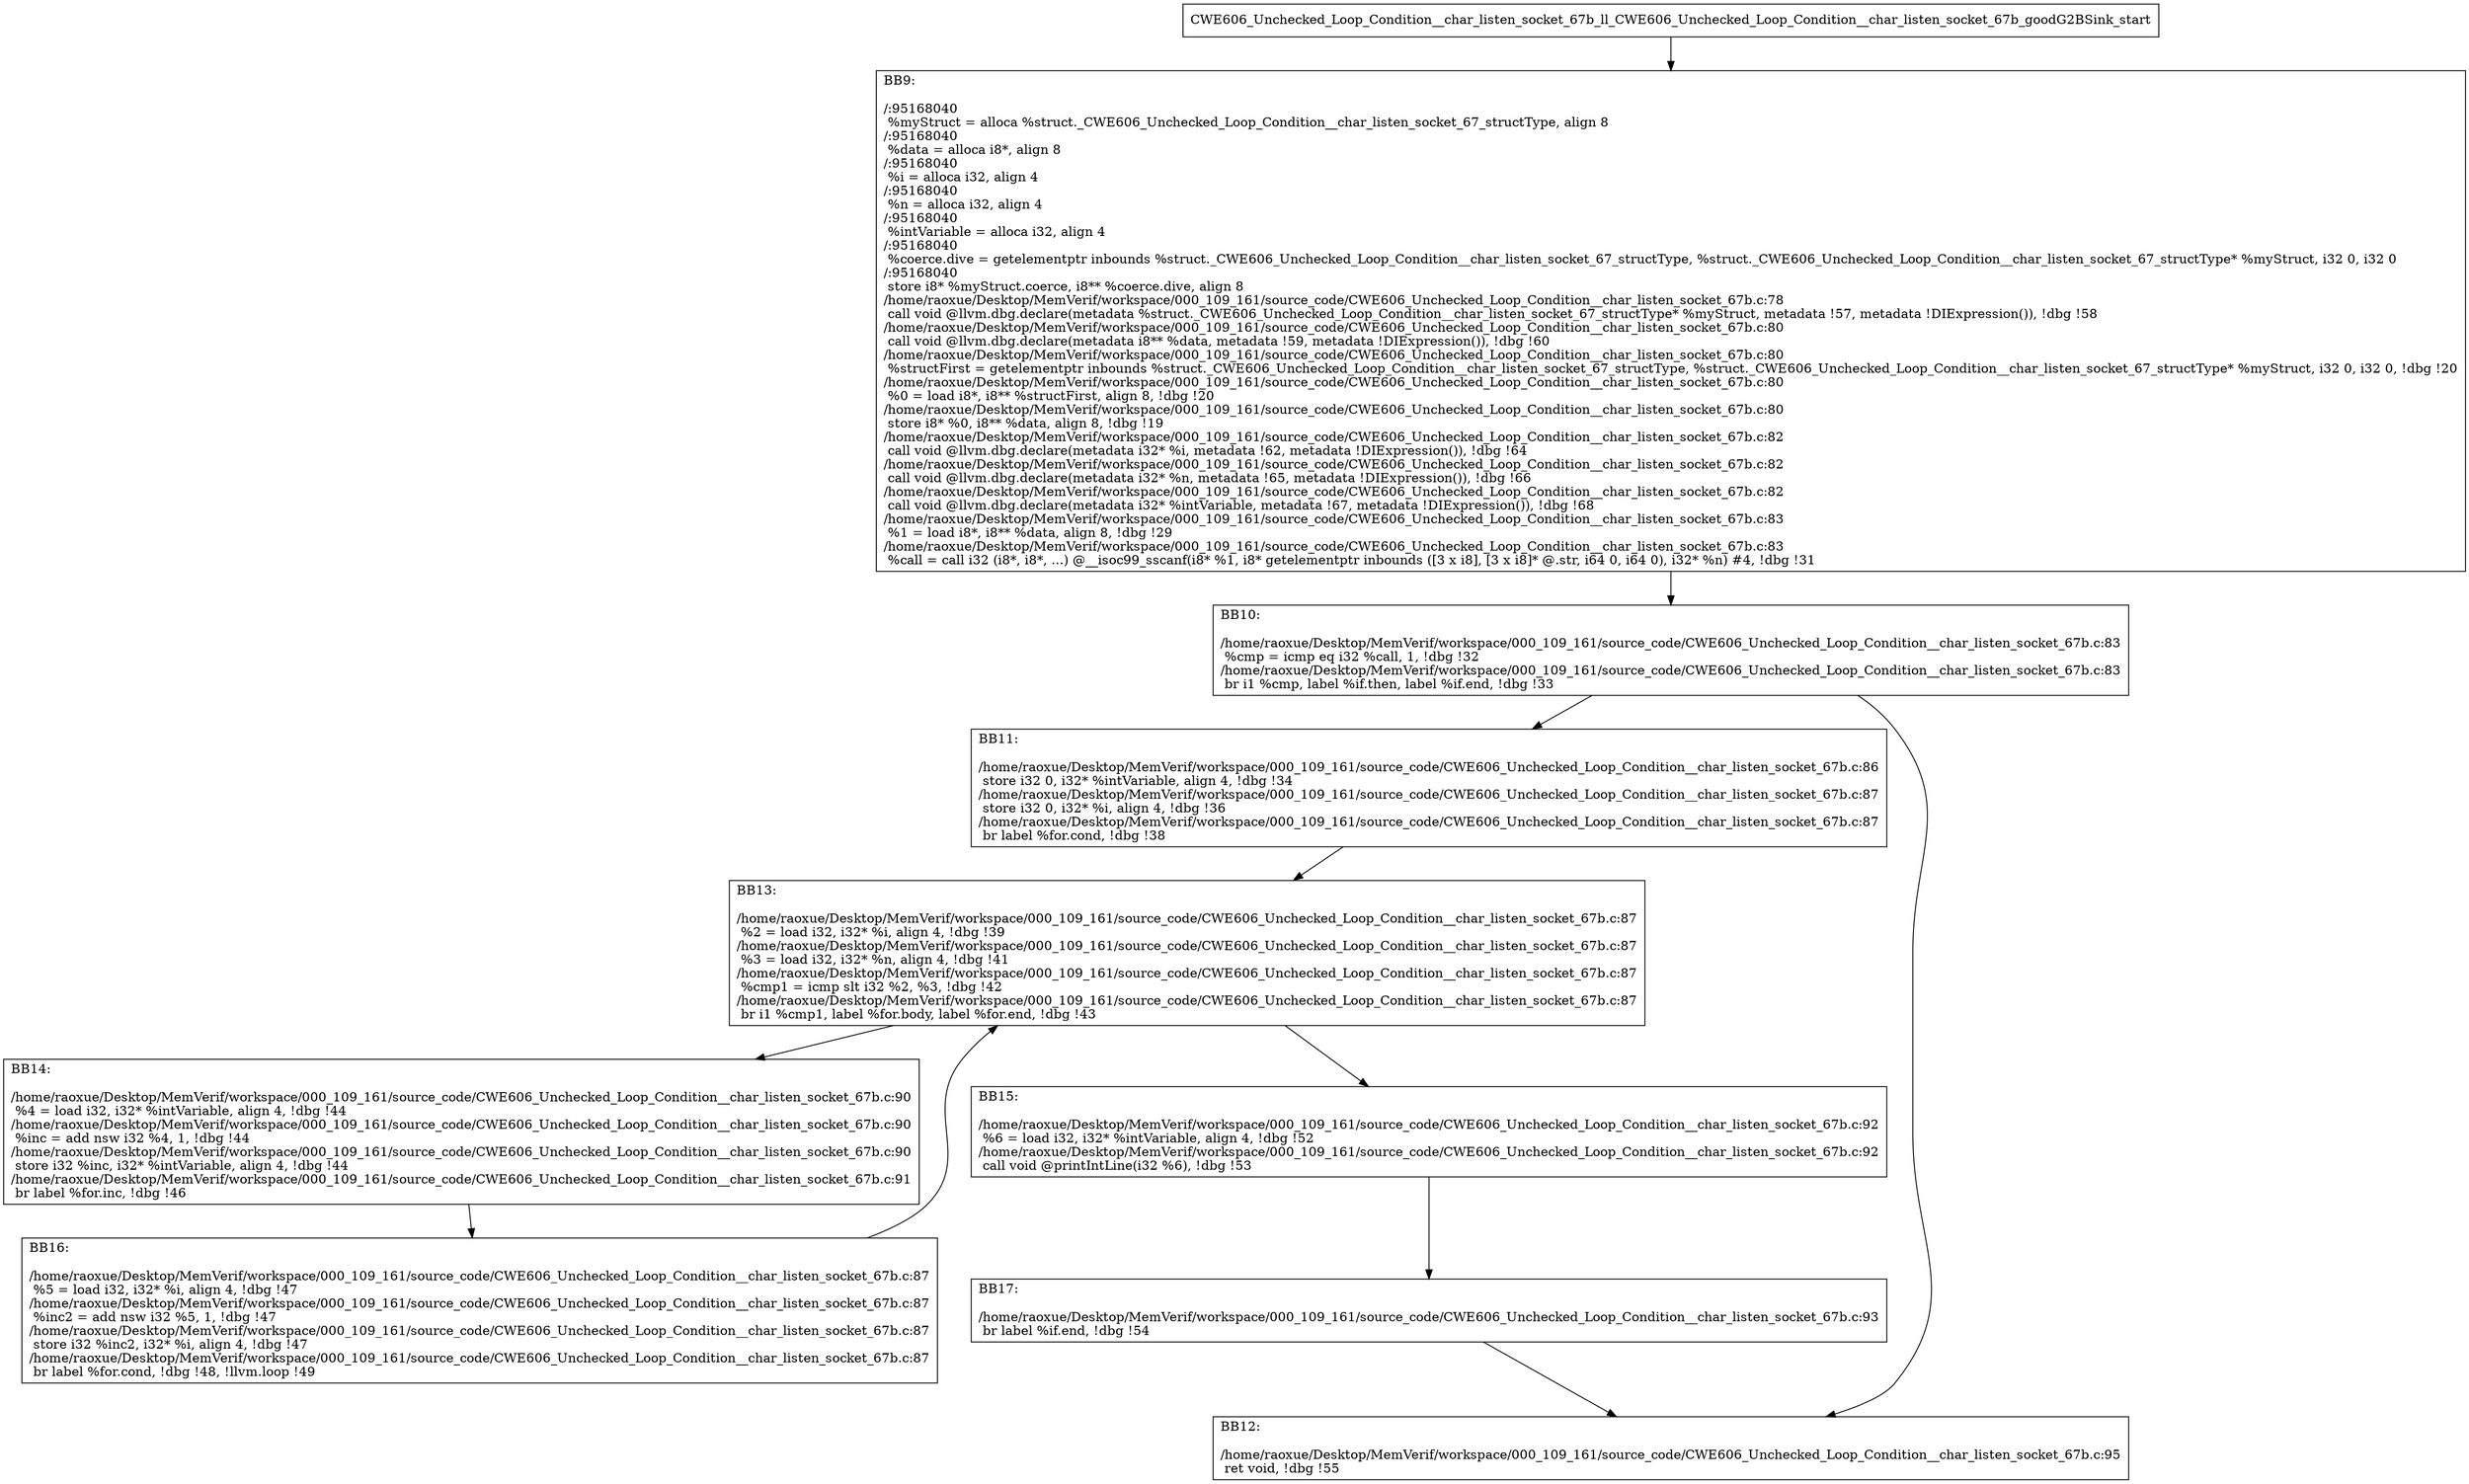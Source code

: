 digraph "CFG for'CWE606_Unchecked_Loop_Condition__char_listen_socket_67b_ll_CWE606_Unchecked_Loop_Condition__char_listen_socket_67b_goodG2BSink' function" {
	BBCWE606_Unchecked_Loop_Condition__char_listen_socket_67b_ll_CWE606_Unchecked_Loop_Condition__char_listen_socket_67b_goodG2BSink_start[shape=record,label="{CWE606_Unchecked_Loop_Condition__char_listen_socket_67b_ll_CWE606_Unchecked_Loop_Condition__char_listen_socket_67b_goodG2BSink_start}"];
	BBCWE606_Unchecked_Loop_Condition__char_listen_socket_67b_ll_CWE606_Unchecked_Loop_Condition__char_listen_socket_67b_goodG2BSink_start-> CWE606_Unchecked_Loop_Condition__char_listen_socket_67b_ll_CWE606_Unchecked_Loop_Condition__char_listen_socket_67b_goodG2BSinkBB9;
	CWE606_Unchecked_Loop_Condition__char_listen_socket_67b_ll_CWE606_Unchecked_Loop_Condition__char_listen_socket_67b_goodG2BSinkBB9 [shape=record, label="{BB9:\l\l/:95168040\l
  %myStruct = alloca %struct._CWE606_Unchecked_Loop_Condition__char_listen_socket_67_structType, align 8\l
/:95168040\l
  %data = alloca i8*, align 8\l
/:95168040\l
  %i = alloca i32, align 4\l
/:95168040\l
  %n = alloca i32, align 4\l
/:95168040\l
  %intVariable = alloca i32, align 4\l
/:95168040\l
  %coerce.dive = getelementptr inbounds %struct._CWE606_Unchecked_Loop_Condition__char_listen_socket_67_structType, %struct._CWE606_Unchecked_Loop_Condition__char_listen_socket_67_structType* %myStruct, i32 0, i32 0\l
/:95168040\l
  store i8* %myStruct.coerce, i8** %coerce.dive, align 8\l
/home/raoxue/Desktop/MemVerif/workspace/000_109_161/source_code/CWE606_Unchecked_Loop_Condition__char_listen_socket_67b.c:78\l
  call void @llvm.dbg.declare(metadata %struct._CWE606_Unchecked_Loop_Condition__char_listen_socket_67_structType* %myStruct, metadata !57, metadata !DIExpression()), !dbg !58\l
/home/raoxue/Desktop/MemVerif/workspace/000_109_161/source_code/CWE606_Unchecked_Loop_Condition__char_listen_socket_67b.c:80\l
  call void @llvm.dbg.declare(metadata i8** %data, metadata !59, metadata !DIExpression()), !dbg !60\l
/home/raoxue/Desktop/MemVerif/workspace/000_109_161/source_code/CWE606_Unchecked_Loop_Condition__char_listen_socket_67b.c:80\l
  %structFirst = getelementptr inbounds %struct._CWE606_Unchecked_Loop_Condition__char_listen_socket_67_structType, %struct._CWE606_Unchecked_Loop_Condition__char_listen_socket_67_structType* %myStruct, i32 0, i32 0, !dbg !20\l
/home/raoxue/Desktop/MemVerif/workspace/000_109_161/source_code/CWE606_Unchecked_Loop_Condition__char_listen_socket_67b.c:80\l
  %0 = load i8*, i8** %structFirst, align 8, !dbg !20\l
/home/raoxue/Desktop/MemVerif/workspace/000_109_161/source_code/CWE606_Unchecked_Loop_Condition__char_listen_socket_67b.c:80\l
  store i8* %0, i8** %data, align 8, !dbg !19\l
/home/raoxue/Desktop/MemVerif/workspace/000_109_161/source_code/CWE606_Unchecked_Loop_Condition__char_listen_socket_67b.c:82\l
  call void @llvm.dbg.declare(metadata i32* %i, metadata !62, metadata !DIExpression()), !dbg !64\l
/home/raoxue/Desktop/MemVerif/workspace/000_109_161/source_code/CWE606_Unchecked_Loop_Condition__char_listen_socket_67b.c:82\l
  call void @llvm.dbg.declare(metadata i32* %n, metadata !65, metadata !DIExpression()), !dbg !66\l
/home/raoxue/Desktop/MemVerif/workspace/000_109_161/source_code/CWE606_Unchecked_Loop_Condition__char_listen_socket_67b.c:82\l
  call void @llvm.dbg.declare(metadata i32* %intVariable, metadata !67, metadata !DIExpression()), !dbg !68\l
/home/raoxue/Desktop/MemVerif/workspace/000_109_161/source_code/CWE606_Unchecked_Loop_Condition__char_listen_socket_67b.c:83\l
  %1 = load i8*, i8** %data, align 8, !dbg !29\l
/home/raoxue/Desktop/MemVerif/workspace/000_109_161/source_code/CWE606_Unchecked_Loop_Condition__char_listen_socket_67b.c:83\l
  %call = call i32 (i8*, i8*, ...) @__isoc99_sscanf(i8* %1, i8* getelementptr inbounds ([3 x i8], [3 x i8]* @.str, i64 0, i64 0), i32* %n) #4, !dbg !31\l
}"];
	CWE606_Unchecked_Loop_Condition__char_listen_socket_67b_ll_CWE606_Unchecked_Loop_Condition__char_listen_socket_67b_goodG2BSinkBB9-> CWE606_Unchecked_Loop_Condition__char_listen_socket_67b_ll_CWE606_Unchecked_Loop_Condition__char_listen_socket_67b_goodG2BSinkBB10;
	CWE606_Unchecked_Loop_Condition__char_listen_socket_67b_ll_CWE606_Unchecked_Loop_Condition__char_listen_socket_67b_goodG2BSinkBB10 [shape=record, label="{BB10:\l\l/home/raoxue/Desktop/MemVerif/workspace/000_109_161/source_code/CWE606_Unchecked_Loop_Condition__char_listen_socket_67b.c:83\l
  %cmp = icmp eq i32 %call, 1, !dbg !32\l
/home/raoxue/Desktop/MemVerif/workspace/000_109_161/source_code/CWE606_Unchecked_Loop_Condition__char_listen_socket_67b.c:83\l
  br i1 %cmp, label %if.then, label %if.end, !dbg !33\l
}"];
	CWE606_Unchecked_Loop_Condition__char_listen_socket_67b_ll_CWE606_Unchecked_Loop_Condition__char_listen_socket_67b_goodG2BSinkBB10-> CWE606_Unchecked_Loop_Condition__char_listen_socket_67b_ll_CWE606_Unchecked_Loop_Condition__char_listen_socket_67b_goodG2BSinkBB11;
	CWE606_Unchecked_Loop_Condition__char_listen_socket_67b_ll_CWE606_Unchecked_Loop_Condition__char_listen_socket_67b_goodG2BSinkBB10-> CWE606_Unchecked_Loop_Condition__char_listen_socket_67b_ll_CWE606_Unchecked_Loop_Condition__char_listen_socket_67b_goodG2BSinkBB12;
	CWE606_Unchecked_Loop_Condition__char_listen_socket_67b_ll_CWE606_Unchecked_Loop_Condition__char_listen_socket_67b_goodG2BSinkBB11 [shape=record, label="{BB11:\l\l/home/raoxue/Desktop/MemVerif/workspace/000_109_161/source_code/CWE606_Unchecked_Loop_Condition__char_listen_socket_67b.c:86\l
  store i32 0, i32* %intVariable, align 4, !dbg !34\l
/home/raoxue/Desktop/MemVerif/workspace/000_109_161/source_code/CWE606_Unchecked_Loop_Condition__char_listen_socket_67b.c:87\l
  store i32 0, i32* %i, align 4, !dbg !36\l
/home/raoxue/Desktop/MemVerif/workspace/000_109_161/source_code/CWE606_Unchecked_Loop_Condition__char_listen_socket_67b.c:87\l
  br label %for.cond, !dbg !38\l
}"];
	CWE606_Unchecked_Loop_Condition__char_listen_socket_67b_ll_CWE606_Unchecked_Loop_Condition__char_listen_socket_67b_goodG2BSinkBB11-> CWE606_Unchecked_Loop_Condition__char_listen_socket_67b_ll_CWE606_Unchecked_Loop_Condition__char_listen_socket_67b_goodG2BSinkBB13;
	CWE606_Unchecked_Loop_Condition__char_listen_socket_67b_ll_CWE606_Unchecked_Loop_Condition__char_listen_socket_67b_goodG2BSinkBB13 [shape=record, label="{BB13:\l\l/home/raoxue/Desktop/MemVerif/workspace/000_109_161/source_code/CWE606_Unchecked_Loop_Condition__char_listen_socket_67b.c:87\l
  %2 = load i32, i32* %i, align 4, !dbg !39\l
/home/raoxue/Desktop/MemVerif/workspace/000_109_161/source_code/CWE606_Unchecked_Loop_Condition__char_listen_socket_67b.c:87\l
  %3 = load i32, i32* %n, align 4, !dbg !41\l
/home/raoxue/Desktop/MemVerif/workspace/000_109_161/source_code/CWE606_Unchecked_Loop_Condition__char_listen_socket_67b.c:87\l
  %cmp1 = icmp slt i32 %2, %3, !dbg !42\l
/home/raoxue/Desktop/MemVerif/workspace/000_109_161/source_code/CWE606_Unchecked_Loop_Condition__char_listen_socket_67b.c:87\l
  br i1 %cmp1, label %for.body, label %for.end, !dbg !43\l
}"];
	CWE606_Unchecked_Loop_Condition__char_listen_socket_67b_ll_CWE606_Unchecked_Loop_Condition__char_listen_socket_67b_goodG2BSinkBB13-> CWE606_Unchecked_Loop_Condition__char_listen_socket_67b_ll_CWE606_Unchecked_Loop_Condition__char_listen_socket_67b_goodG2BSinkBB14;
	CWE606_Unchecked_Loop_Condition__char_listen_socket_67b_ll_CWE606_Unchecked_Loop_Condition__char_listen_socket_67b_goodG2BSinkBB13-> CWE606_Unchecked_Loop_Condition__char_listen_socket_67b_ll_CWE606_Unchecked_Loop_Condition__char_listen_socket_67b_goodG2BSinkBB15;
	CWE606_Unchecked_Loop_Condition__char_listen_socket_67b_ll_CWE606_Unchecked_Loop_Condition__char_listen_socket_67b_goodG2BSinkBB14 [shape=record, label="{BB14:\l\l/home/raoxue/Desktop/MemVerif/workspace/000_109_161/source_code/CWE606_Unchecked_Loop_Condition__char_listen_socket_67b.c:90\l
  %4 = load i32, i32* %intVariable, align 4, !dbg !44\l
/home/raoxue/Desktop/MemVerif/workspace/000_109_161/source_code/CWE606_Unchecked_Loop_Condition__char_listen_socket_67b.c:90\l
  %inc = add nsw i32 %4, 1, !dbg !44\l
/home/raoxue/Desktop/MemVerif/workspace/000_109_161/source_code/CWE606_Unchecked_Loop_Condition__char_listen_socket_67b.c:90\l
  store i32 %inc, i32* %intVariable, align 4, !dbg !44\l
/home/raoxue/Desktop/MemVerif/workspace/000_109_161/source_code/CWE606_Unchecked_Loop_Condition__char_listen_socket_67b.c:91\l
  br label %for.inc, !dbg !46\l
}"];
	CWE606_Unchecked_Loop_Condition__char_listen_socket_67b_ll_CWE606_Unchecked_Loop_Condition__char_listen_socket_67b_goodG2BSinkBB14-> CWE606_Unchecked_Loop_Condition__char_listen_socket_67b_ll_CWE606_Unchecked_Loop_Condition__char_listen_socket_67b_goodG2BSinkBB16;
	CWE606_Unchecked_Loop_Condition__char_listen_socket_67b_ll_CWE606_Unchecked_Loop_Condition__char_listen_socket_67b_goodG2BSinkBB16 [shape=record, label="{BB16:\l\l/home/raoxue/Desktop/MemVerif/workspace/000_109_161/source_code/CWE606_Unchecked_Loop_Condition__char_listen_socket_67b.c:87\l
  %5 = load i32, i32* %i, align 4, !dbg !47\l
/home/raoxue/Desktop/MemVerif/workspace/000_109_161/source_code/CWE606_Unchecked_Loop_Condition__char_listen_socket_67b.c:87\l
  %inc2 = add nsw i32 %5, 1, !dbg !47\l
/home/raoxue/Desktop/MemVerif/workspace/000_109_161/source_code/CWE606_Unchecked_Loop_Condition__char_listen_socket_67b.c:87\l
  store i32 %inc2, i32* %i, align 4, !dbg !47\l
/home/raoxue/Desktop/MemVerif/workspace/000_109_161/source_code/CWE606_Unchecked_Loop_Condition__char_listen_socket_67b.c:87\l
  br label %for.cond, !dbg !48, !llvm.loop !49\l
}"];
	CWE606_Unchecked_Loop_Condition__char_listen_socket_67b_ll_CWE606_Unchecked_Loop_Condition__char_listen_socket_67b_goodG2BSinkBB16-> CWE606_Unchecked_Loop_Condition__char_listen_socket_67b_ll_CWE606_Unchecked_Loop_Condition__char_listen_socket_67b_goodG2BSinkBB13;
	CWE606_Unchecked_Loop_Condition__char_listen_socket_67b_ll_CWE606_Unchecked_Loop_Condition__char_listen_socket_67b_goodG2BSinkBB15 [shape=record, label="{BB15:\l\l/home/raoxue/Desktop/MemVerif/workspace/000_109_161/source_code/CWE606_Unchecked_Loop_Condition__char_listen_socket_67b.c:92\l
  %6 = load i32, i32* %intVariable, align 4, !dbg !52\l
/home/raoxue/Desktop/MemVerif/workspace/000_109_161/source_code/CWE606_Unchecked_Loop_Condition__char_listen_socket_67b.c:92\l
  call void @printIntLine(i32 %6), !dbg !53\l
}"];
	CWE606_Unchecked_Loop_Condition__char_listen_socket_67b_ll_CWE606_Unchecked_Loop_Condition__char_listen_socket_67b_goodG2BSinkBB15-> CWE606_Unchecked_Loop_Condition__char_listen_socket_67b_ll_CWE606_Unchecked_Loop_Condition__char_listen_socket_67b_goodG2BSinkBB17;
	CWE606_Unchecked_Loop_Condition__char_listen_socket_67b_ll_CWE606_Unchecked_Loop_Condition__char_listen_socket_67b_goodG2BSinkBB17 [shape=record, label="{BB17:\l\l/home/raoxue/Desktop/MemVerif/workspace/000_109_161/source_code/CWE606_Unchecked_Loop_Condition__char_listen_socket_67b.c:93\l
  br label %if.end, !dbg !54\l
}"];
	CWE606_Unchecked_Loop_Condition__char_listen_socket_67b_ll_CWE606_Unchecked_Loop_Condition__char_listen_socket_67b_goodG2BSinkBB17-> CWE606_Unchecked_Loop_Condition__char_listen_socket_67b_ll_CWE606_Unchecked_Loop_Condition__char_listen_socket_67b_goodG2BSinkBB12;
	CWE606_Unchecked_Loop_Condition__char_listen_socket_67b_ll_CWE606_Unchecked_Loop_Condition__char_listen_socket_67b_goodG2BSinkBB12 [shape=record, label="{BB12:\l\l/home/raoxue/Desktop/MemVerif/workspace/000_109_161/source_code/CWE606_Unchecked_Loop_Condition__char_listen_socket_67b.c:95\l
  ret void, !dbg !55\l
}"];
}
